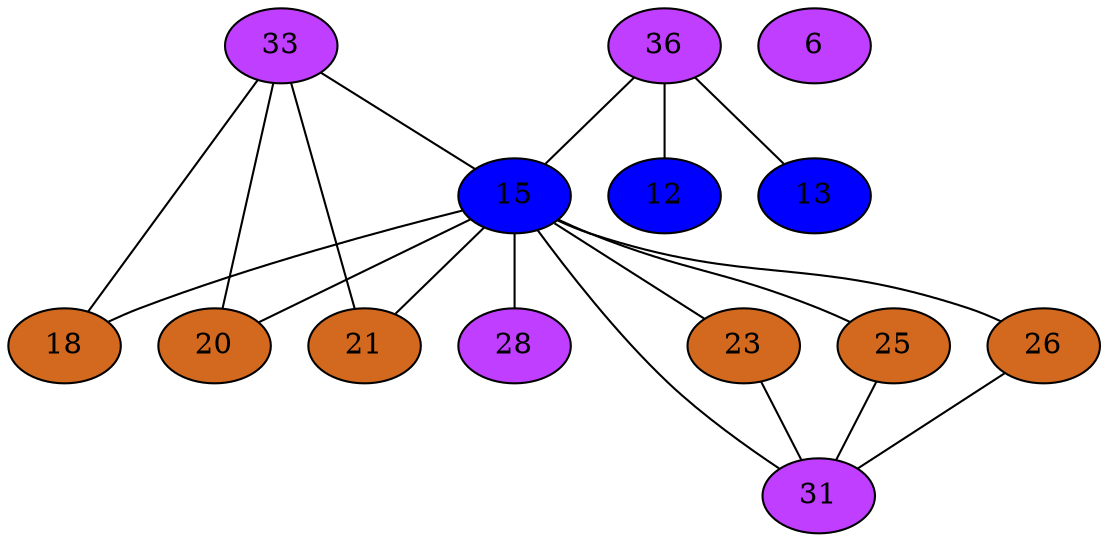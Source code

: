 strict graph {
33[label="33" style=filled fillcolor="darkorchid1"];
33 -- 18
33 -- 20
33 -- 21
33 -- 15
36[label="36" style=filled fillcolor="darkorchid1"];
36 -- 12
36 -- 13
36 -- 15
6[label="6" style=filled fillcolor="darkorchid1"];
12[label="12" style=filled fillcolor="blue1"];
12 -- 36
13[label="13" style=filled fillcolor="blue1"];
13 -- 36
15[label="15" style=filled fillcolor="blue1"];
15 -- 33
15 -- 18
15 -- 36
15 -- 20
15 -- 21
15 -- 23
15 -- 25
15 -- 26
15 -- 28
15 -- 31
18[label="18" style=filled fillcolor="chocolate"];
18 -- 33
18 -- 15
20[label="20" style=filled fillcolor="chocolate"];
20 -- 33
20 -- 15
21[label="21" style=filled fillcolor="chocolate"];
21 -- 33
21 -- 15
23[label="23" style=filled fillcolor="chocolate"];
23 -- 15
23 -- 31
25[label="25" style=filled fillcolor="chocolate"];
25 -- 15
25 -- 31
26[label="26" style=filled fillcolor="chocolate"];
26 -- 15
26 -- 31
28[label="28" style=filled fillcolor="darkorchid1"];
28 -- 15
31[label="31" style=filled fillcolor="darkorchid1"];
31 -- 23
31 -- 25
31 -- 26
31 -- 15
}